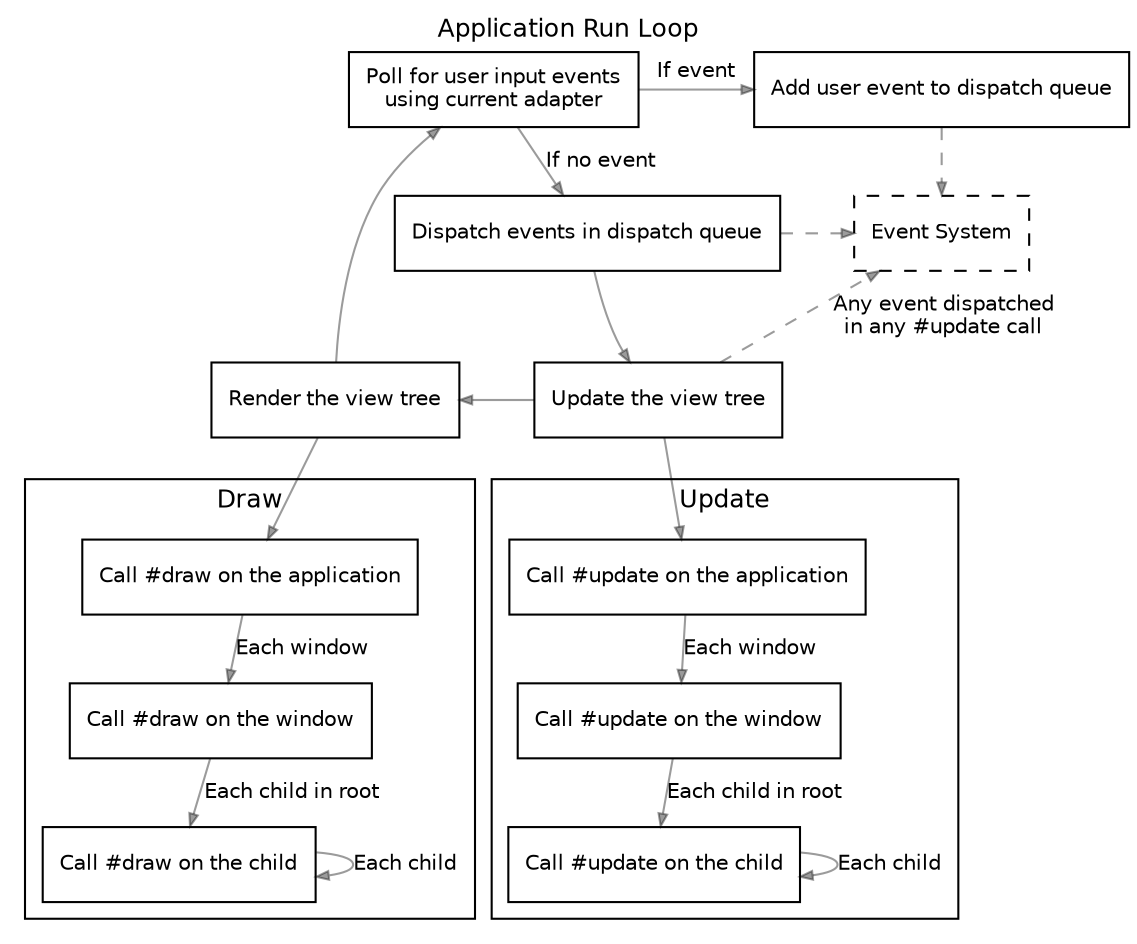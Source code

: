 digraph application_run_loop {
  label="Application Run Loop";
  labelloc="top";
  fontsize=12;
  fontname=Helvetica;
  ranksep=0.3;
  /*size="10,10";*/
  rankdir=TB;

  node[fontsize=10, fontname=Helvetica, shape=box];
  edge[fontsize=10, fontname=Helvetica, arrowsize=0.6, color="#00000064"];

  run_loop_poll [label="Poll for user input events\nusing current adapter"];
  run_loop_add_event [label="Add user event to dispatch queue"];
  run_loop_dispatch [label="Dispatch events in dispatch queue"];
  run_loop_update [label="Update the view tree"];
  run_loop_draw [label="Render the view tree"];
  event_system [label="Event System", style=dashed];

  run_loop_poll -> run_loop_add_event [label="If event"];
  run_loop_poll -> run_loop_dispatch [label="If no event"];
  run_loop_dispatch -> run_loop_update;
  run_loop_draw -> run_loop_update [dir=back]; // To go backwards, reversed nodes on edges and added dir=back
  run_loop_draw -> run_loop_poll;

  run_loop_add_event -> event_system [style=dashed];
  run_loop_dispatch -> event_system [style=dashed];
  run_loop_update -> event_system [label="Any event dispatched\nin any #update call", style=dashed, constraint=false];

  { rank=same; run_loop_poll; run_loop_add_event; }
  { rank=same; run_loop_update; run_loop_draw; }
  { rank=same; run_loop_dispatch; event_system; }

  // Update
  subgraph cluster_run_loop_update {
    label="Update";

    run_loop_update_application [label="Call #update on the application"];
    run_loop_update_window [label="Call #update on the window"];
    run_loop_update_child [label="Call #update on the child"];

    run_loop_update -> run_loop_update_application;
    run_loop_update_application -> run_loop_update_window [label="Each window"];
    run_loop_update_window -> run_loop_update_child [label="Each child in root"];
    run_loop_update_child -> run_loop_update_child [label="Each child"];
  }

  // Render
  subgraph cluster_run_loop_draw {
    label="Draw";

    run_loop_draw_application [label="Call #draw on the application"];
    run_loop_draw_window [label="Call #draw on the window"];
    run_loop_draw_child [label="Call #draw on the child"];

    run_loop_draw -> run_loop_draw_application;
    run_loop_draw_application -> run_loop_draw_window [label="Each window"];
    run_loop_draw_window -> run_loop_draw_child [label="Each child in root"];
    run_loop_draw_child -> run_loop_draw_child [label="Each child"];
  }
}
